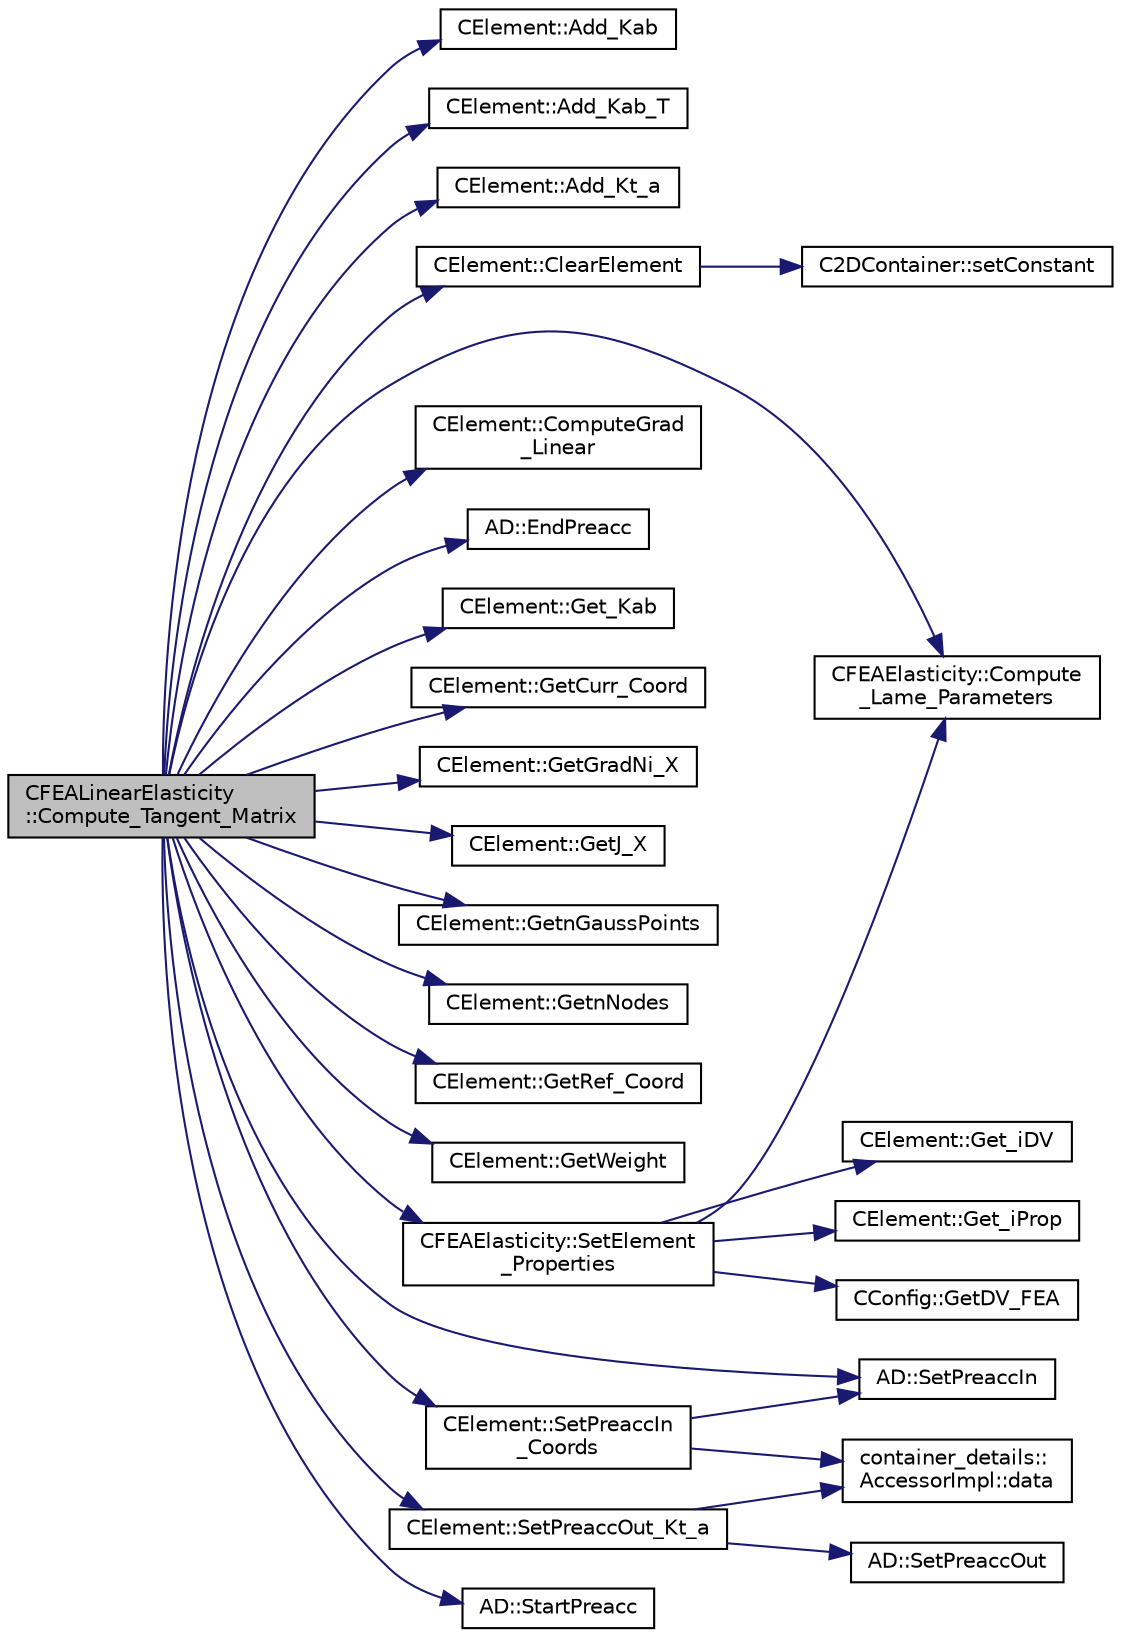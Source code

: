 digraph "CFEALinearElasticity::Compute_Tangent_Matrix"
{
 // LATEX_PDF_SIZE
  edge [fontname="Helvetica",fontsize="10",labelfontname="Helvetica",labelfontsize="10"];
  node [fontname="Helvetica",fontsize="10",shape=record];
  rankdir="LR";
  Node1 [label="CFEALinearElasticity\l::Compute_Tangent_Matrix",height=0.2,width=0.4,color="black", fillcolor="grey75", style="filled", fontcolor="black",tooltip="Build the tangent stiffness matrix of an element."];
  Node1 -> Node2 [color="midnightblue",fontsize="10",style="solid",fontname="Helvetica"];
  Node2 [label="CElement::Add_Kab",height=0.2,width=0.4,color="black", fillcolor="white", style="filled",URL="$classCElement.html#adbd1cf6d55a7d37bafc8532888bd265a",tooltip="Add the value of a submatrix K relating nodes a and b, for the constitutive term."];
  Node1 -> Node3 [color="midnightblue",fontsize="10",style="solid",fontname="Helvetica"];
  Node3 [label="CElement::Add_Kab_T",height=0.2,width=0.4,color="black", fillcolor="white", style="filled",URL="$classCElement.html#ab103b4157761bc4389fb4b2a99e1b86b",tooltip="Add the value of a submatrix K relating nodes a and b, for the constitutive term (symmetric terms nee..."];
  Node1 -> Node4 [color="midnightblue",fontsize="10",style="solid",fontname="Helvetica"];
  Node4 [label="CElement::Add_Kt_a",height=0.2,width=0.4,color="black", fillcolor="white", style="filled",URL="$classCElement.html#a85176f7d6a333f6ad542702885fb66ef",tooltip="Add the value of the nodal stress term for the computation of the residual."];
  Node1 -> Node5 [color="midnightblue",fontsize="10",style="solid",fontname="Helvetica"];
  Node5 [label="CElement::ClearElement",height=0.2,width=0.4,color="black", fillcolor="white", style="filled",URL="$classCElement.html#a34c043025dcb2d28b4800f93c9cd3184",tooltip="Sets matrices to 0."];
  Node5 -> Node6 [color="midnightblue",fontsize="10",style="solid",fontname="Helvetica"];
  Node6 [label="C2DContainer::setConstant",height=0.2,width=0.4,color="black", fillcolor="white", style="filled",URL="$classC2DContainer.html#ab9f8a545ab85abdd3291f0f65b4f411b",tooltip="Set value of all entries to \"value\"."];
  Node1 -> Node7 [color="midnightblue",fontsize="10",style="solid",fontname="Helvetica"];
  Node7 [label="CFEAElasticity::Compute\l_Lame_Parameters",height=0.2,width=0.4,color="black", fillcolor="white", style="filled",URL="$classCFEAElasticity.html#a3c8b0dc963f5cdfc3330f4349e267184",tooltip="Update the Lame parameters (required in AD to account for all dependencies)."];
  Node1 -> Node8 [color="midnightblue",fontsize="10",style="solid",fontname="Helvetica"];
  Node8 [label="CElement::ComputeGrad\l_Linear",height=0.2,width=0.4,color="black", fillcolor="white", style="filled",URL="$classCElement.html#acff4750404c62c6b934cc1e66c3c0c91",tooltip="Set the value of the gradient of the shape functions wrt the reference configuration."];
  Node1 -> Node9 [color="midnightblue",fontsize="10",style="solid",fontname="Helvetica"];
  Node9 [label="AD::EndPreacc",height=0.2,width=0.4,color="black", fillcolor="white", style="filled",URL="$namespaceAD.html#a309d057a92faa60a3a760254678ec9ea",tooltip="Ends a preaccumulation section and computes the local Jacobi matrix of a code section using the varia..."];
  Node1 -> Node10 [color="midnightblue",fontsize="10",style="solid",fontname="Helvetica"];
  Node10 [label="CElement::Get_Kab",height=0.2,width=0.4,color="black", fillcolor="white", style="filled",URL="$classCElement.html#a077f170b754fd4533595bf6bc163b2a6",tooltip="Return the value of the submatrix K relating nodes a and b."];
  Node1 -> Node11 [color="midnightblue",fontsize="10",style="solid",fontname="Helvetica"];
  Node11 [label="CElement::GetCurr_Coord",height=0.2,width=0.4,color="black", fillcolor="white", style="filled",URL="$classCElement.html#a4264daddbc6ade9f81ae1f7702d6c487",tooltip="Get the value of the coordinate of the nodes in the current configuration."];
  Node1 -> Node12 [color="midnightblue",fontsize="10",style="solid",fontname="Helvetica"];
  Node12 [label="CElement::GetGradNi_X",height=0.2,width=0.4,color="black", fillcolor="white", style="filled",URL="$classCElement.html#a5a760b4757477a26b59a0dd05b27cf2a",tooltip="Retrieve the value of the gradient of the shape functions respect to the reference configuration."];
  Node1 -> Node13 [color="midnightblue",fontsize="10",style="solid",fontname="Helvetica"];
  Node13 [label="CElement::GetJ_X",height=0.2,width=0.4,color="black", fillcolor="white", style="filled",URL="$classCElement.html#a852d0bd9bdb6149e51edb9eff51e2c0b",tooltip="Get the Jacobian respect to the reference configuration for the Gaussian Point iGauss."];
  Node1 -> Node14 [color="midnightblue",fontsize="10",style="solid",fontname="Helvetica"];
  Node14 [label="CElement::GetnGaussPoints",height=0.2,width=0.4,color="black", fillcolor="white", style="filled",URL="$classCElement.html#ab069f4033f7ad4b13a049c7a69613659",tooltip="Retrieve the number of nodes of the element."];
  Node1 -> Node15 [color="midnightblue",fontsize="10",style="solid",fontname="Helvetica"];
  Node15 [label="CElement::GetnNodes",height=0.2,width=0.4,color="black", fillcolor="white", style="filled",URL="$classCElement.html#a87d13ba01e276d05b00b42caa1d5ee3c",tooltip="Retrieve the number of nodes of the element."];
  Node1 -> Node16 [color="midnightblue",fontsize="10",style="solid",fontname="Helvetica"];
  Node16 [label="CElement::GetRef_Coord",height=0.2,width=0.4,color="black", fillcolor="white", style="filled",URL="$classCElement.html#ac310718eccb532f7817464961531f587",tooltip="Get the value of the coordinate of the nodes in the reference configuration."];
  Node1 -> Node17 [color="midnightblue",fontsize="10",style="solid",fontname="Helvetica"];
  Node17 [label="CElement::GetWeight",height=0.2,width=0.4,color="black", fillcolor="white", style="filled",URL="$classCElement.html#a0e93583f33a6c7c88ac8d0b916a1281f",tooltip="Get the weight of the corresponding Gaussian Point."];
  Node1 -> Node18 [color="midnightblue",fontsize="10",style="solid",fontname="Helvetica"];
  Node18 [label="CFEAElasticity::SetElement\l_Properties",height=0.2,width=0.4,color="black", fillcolor="white", style="filled",URL="$classCFEAElasticity.html#a918d0f5ce089fd83e5ca59c42da45e3e",tooltip="Set element material properties."];
  Node18 -> Node7 [color="midnightblue",fontsize="10",style="solid",fontname="Helvetica"];
  Node18 -> Node19 [color="midnightblue",fontsize="10",style="solid",fontname="Helvetica"];
  Node19 [label="CElement::Get_iDV",height=0.2,width=0.4,color="black", fillcolor="white", style="filled",URL="$classCElement.html#a9aca256c29c68f6be62c9a74f7a39fa8",tooltip="Return the value of the identifier for the Design Variable."];
  Node18 -> Node20 [color="midnightblue",fontsize="10",style="solid",fontname="Helvetica"];
  Node20 [label="CElement::Get_iProp",height=0.2,width=0.4,color="black", fillcolor="white", style="filled",URL="$classCElement.html#a316ca4ad94c25db42cca8a9c4d187fdc",tooltip="Return the value of the identifier for the Element Property."];
  Node18 -> Node21 [color="midnightblue",fontsize="10",style="solid",fontname="Helvetica"];
  Node21 [label="CConfig::GetDV_FEA",height=0.2,width=0.4,color="black", fillcolor="white", style="filled",URL="$classCConfig.html#a5909743f9efd40e18336118561f6f8d1",tooltip="Get the kind of design variable for FEA."];
  Node1 -> Node22 [color="midnightblue",fontsize="10",style="solid",fontname="Helvetica"];
  Node22 [label="AD::SetPreaccIn",height=0.2,width=0.4,color="black", fillcolor="white", style="filled",URL="$namespaceAD.html#aa163589c94af6ddfdbcf901ecc76ac77",tooltip="Sets the scalar inputs of a preaccumulation section."];
  Node1 -> Node23 [color="midnightblue",fontsize="10",style="solid",fontname="Helvetica"];
  Node23 [label="CElement::SetPreaccIn\l_Coords",height=0.2,width=0.4,color="black", fillcolor="white", style="filled",URL="$classCElement.html#a86998490e58ede51f2fc1e5cb40553f4",tooltip="Register the current and reference coordinates of the element as pre-accumulation inputs the latter a..."];
  Node23 -> Node24 [color="midnightblue",fontsize="10",style="solid",fontname="Helvetica"];
  Node24 [label="container_details::\lAccessorImpl::data",height=0.2,width=0.4,color="black", fillcolor="white", style="filled",URL="$classcontainer__details_1_1AccessorImpl.html#a5b5318f7212e57c13e464c398f74b3d5",tooltip=" "];
  Node23 -> Node22 [color="midnightblue",fontsize="10",style="solid",fontname="Helvetica"];
  Node1 -> Node25 [color="midnightblue",fontsize="10",style="solid",fontname="Helvetica"];
  Node25 [label="CElement::SetPreaccOut_Kt_a",height=0.2,width=0.4,color="black", fillcolor="white", style="filled",URL="$classCElement.html#afae4494eff7cd77a8e3bc2ba73cb840c",tooltip="Register the stress residual as a pre-accumulation output. When computing the element stiffness matri..."];
  Node25 -> Node24 [color="midnightblue",fontsize="10",style="solid",fontname="Helvetica"];
  Node25 -> Node26 [color="midnightblue",fontsize="10",style="solid",fontname="Helvetica"];
  Node26 [label="AD::SetPreaccOut",height=0.2,width=0.4,color="black", fillcolor="white", style="filled",URL="$namespaceAD.html#a96f26aa5f6909173e990e03b864fec33",tooltip="Sets the scalar outputs of a preaccumulation section."];
  Node1 -> Node27 [color="midnightblue",fontsize="10",style="solid",fontname="Helvetica"];
  Node27 [label="AD::StartPreacc",height=0.2,width=0.4,color="black", fillcolor="white", style="filled",URL="$namespaceAD.html#a2a1e9c4b109fd751e84132c9495de3ff",tooltip="Starts a new preaccumulation section and sets the input variables."];
}
